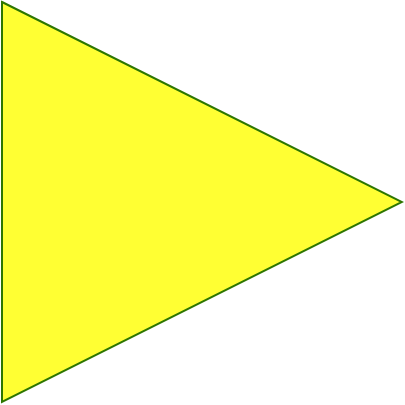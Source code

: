 <mxfile version="20.5.3" type="device"><diagram id="MSLLbvlq_YNioyMjc6PS" name="Page-1"><mxGraphModel dx="997" dy="1098" grid="1" gridSize="10" guides="1" tooltips="1" connect="1" arrows="1" fold="1" page="1" pageScale="1" pageWidth="827" pageHeight="1169" math="0" shadow="0"><root><mxCell id="0"/><mxCell id="1" parent="0"/><mxCell id="XveoHvfA0QUYYUPfy-cC-1" value="" style="triangle;whiteSpace=wrap;html=1;fillColor=#FFFF33;strokeColor=#2D7600;fontColor=#ffffff;" vertex="1" parent="1"><mxGeometry x="414" y="880" width="200" height="200" as="geometry"/></mxCell></root></mxGraphModel></diagram></mxfile>